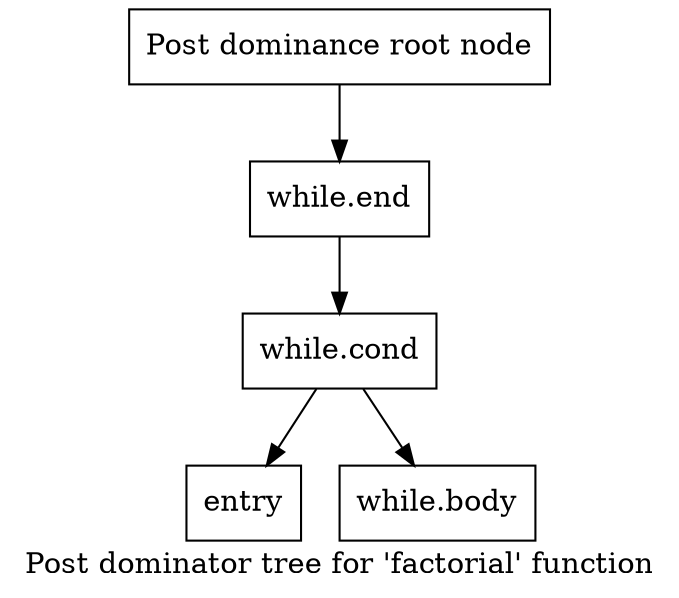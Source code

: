 digraph "Post dominator tree for 'factorial' function" {
	label="Post dominator tree for 'factorial' function";

	Node0x55c40832fac0 [shape=record,label="{Post dominance root node}"];
	Node0x55c40832fac0 -> Node0x55c40832ff30;
	Node0x55c40832ff30 [shape=record,label="{while.end}"];
	Node0x55c40832ff30 -> Node0x55c40832ff90;
	Node0x55c40832ff90 [shape=record,label="{while.cond}"];
	Node0x55c40832ff90 -> Node0x55c40832fff0;
	Node0x55c40832ff90 -> Node0x55c408330050;
	Node0x55c40832fff0 [shape=record,label="{entry}"];
	Node0x55c408330050 [shape=record,label="{while.body}"];
}

